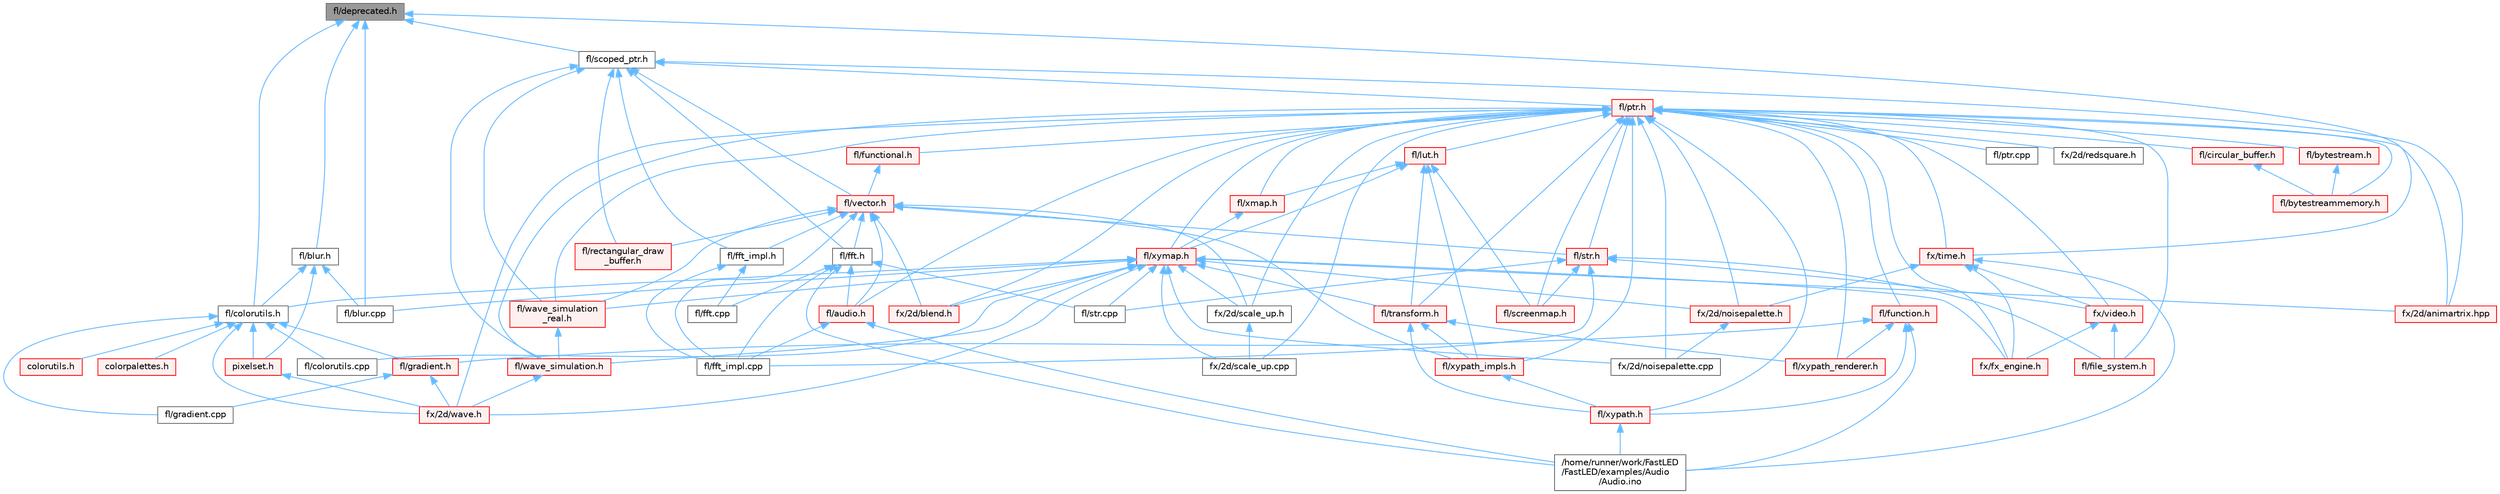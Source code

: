 digraph "fl/deprecated.h"
{
 // INTERACTIVE_SVG=YES
 // LATEX_PDF_SIZE
  bgcolor="transparent";
  edge [fontname=Helvetica,fontsize=10,labelfontname=Helvetica,labelfontsize=10];
  node [fontname=Helvetica,fontsize=10,shape=box,height=0.2,width=0.4];
  Node1 [id="Node000001",label="fl/deprecated.h",height=0.2,width=0.4,color="gray40", fillcolor="grey60", style="filled", fontcolor="black",tooltip=" "];
  Node1 -> Node2 [id="edge1_Node000001_Node000002",dir="back",color="steelblue1",style="solid",tooltip=" "];
  Node2 [id="Node000002",label="fl/blur.cpp",height=0.2,width=0.4,color="grey40", fillcolor="white", style="filled",URL="$de/dc8/blur_8cpp.html",tooltip=" "];
  Node1 -> Node3 [id="edge2_Node000001_Node000003",dir="back",color="steelblue1",style="solid",tooltip=" "];
  Node3 [id="Node000003",label="fl/blur.h",height=0.2,width=0.4,color="grey40", fillcolor="white", style="filled",URL="$d4/df5/blur_8h.html",tooltip=" "];
  Node3 -> Node2 [id="edge3_Node000003_Node000002",dir="back",color="steelblue1",style="solid",tooltip=" "];
  Node3 -> Node4 [id="edge4_Node000003_Node000004",dir="back",color="steelblue1",style="solid",tooltip=" "];
  Node4 [id="Node000004",label="fl/colorutils.h",height=0.2,width=0.4,color="grey40", fillcolor="white", style="filled",URL="$d7/df9/fl_2colorutils_8h.html",tooltip="Utility functions for color fill, palettes, blending, and more."];
  Node4 -> Node5 [id="edge5_Node000004_Node000005",dir="back",color="steelblue1",style="solid",tooltip=" "];
  Node5 [id="Node000005",label="colorpalettes.h",height=0.2,width=0.4,color="red", fillcolor="#FFF0F0", style="filled",URL="$dc/dcc/colorpalettes_8h.html",tooltip="Declarations for the predefined color palettes supplied by FastLED."];
  Node4 -> Node142 [id="edge6_Node000004_Node000142",dir="back",color="steelblue1",style="solid",tooltip=" "];
  Node142 [id="Node000142",label="colorutils.h",height=0.2,width=0.4,color="red", fillcolor="#FFF0F0", style="filled",URL="$d1/dfb/colorutils_8h.html",tooltip=" "];
  Node4 -> Node105 [id="edge7_Node000004_Node000105",dir="back",color="steelblue1",style="solid",tooltip=" "];
  Node105 [id="Node000105",label="fl/colorutils.cpp",height=0.2,width=0.4,color="grey40", fillcolor="white", style="filled",URL="$da/d2d/colorutils_8cpp.html",tooltip="Misc utility functions for palettes, blending, and more."];
  Node4 -> Node143 [id="edge8_Node000004_Node000143",dir="back",color="steelblue1",style="solid",tooltip=" "];
  Node143 [id="Node000143",label="fl/gradient.cpp",height=0.2,width=0.4,color="grey40", fillcolor="white", style="filled",URL="$d3/d77/gradient_8cpp.html",tooltip=" "];
  Node4 -> Node144 [id="edge9_Node000004_Node000144",dir="back",color="steelblue1",style="solid",tooltip=" "];
  Node144 [id="Node000144",label="fl/gradient.h",height=0.2,width=0.4,color="red", fillcolor="#FFF0F0", style="filled",URL="$db/dfe/gradient_8h.html",tooltip=" "];
  Node144 -> Node143 [id="edge10_Node000144_Node000143",dir="back",color="steelblue1",style="solid",tooltip=" "];
  Node144 -> Node134 [id="edge11_Node000144_Node000134",dir="back",color="steelblue1",style="solid",tooltip=" "];
  Node134 [id="Node000134",label="fx/2d/wave.h",height=0.2,width=0.4,color="red", fillcolor="#FFF0F0", style="filled",URL="$de/de9/src_2fx_22d_2wave_8h.html",tooltip=" "];
  Node4 -> Node134 [id="edge12_Node000004_Node000134",dir="back",color="steelblue1",style="solid",tooltip=" "];
  Node4 -> Node132 [id="edge13_Node000004_Node000132",dir="back",color="steelblue1",style="solid",tooltip=" "];
  Node132 [id="Node000132",label="pixelset.h",height=0.2,width=0.4,color="red", fillcolor="#FFF0F0", style="filled",URL="$d4/d46/pixelset_8h.html",tooltip="Declares classes for managing logical groups of LEDs."];
  Node132 -> Node134 [id="edge14_Node000132_Node000134",dir="back",color="steelblue1",style="solid",tooltip=" "];
  Node3 -> Node132 [id="edge15_Node000003_Node000132",dir="back",color="steelblue1",style="solid",tooltip=" "];
  Node1 -> Node4 [id="edge16_Node000001_Node000004",dir="back",color="steelblue1",style="solid",tooltip=" "];
  Node1 -> Node149 [id="edge17_Node000001_Node000149",dir="back",color="steelblue1",style="solid",tooltip=" "];
  Node149 [id="Node000149",label="fl/scoped_ptr.h",height=0.2,width=0.4,color="grey40", fillcolor="white", style="filled",URL="$d0/d44/scoped__ptr_8h.html",tooltip=" "];
  Node149 -> Node150 [id="edge18_Node000149_Node000150",dir="back",color="steelblue1",style="solid",tooltip=" "];
  Node150 [id="Node000150",label="fl/fft.h",height=0.2,width=0.4,color="grey40", fillcolor="white", style="filled",URL="$d7/d76/fft_8h.html",tooltip=" "];
  Node150 -> Node11 [id="edge19_Node000150_Node000011",dir="back",color="steelblue1",style="solid",tooltip=" "];
  Node11 [id="Node000011",label="/home/runner/work/FastLED\l/FastLED/examples/Audio\l/Audio.ino",height=0.2,width=0.4,color="grey40", fillcolor="white", style="filled",URL="$dc/d5d/_audio_8ino.html",tooltip=" "];
  Node150 -> Node151 [id="edge20_Node000150_Node000151",dir="back",color="steelblue1",style="solid",tooltip=" "];
  Node151 [id="Node000151",label="fl/audio.h",height=0.2,width=0.4,color="red", fillcolor="#FFF0F0", style="filled",URL="$da/d09/audio_8h.html",tooltip=" "];
  Node151 -> Node11 [id="edge21_Node000151_Node000011",dir="back",color="steelblue1",style="solid",tooltip=" "];
  Node151 -> Node106 [id="edge22_Node000151_Node000106",dir="back",color="steelblue1",style="solid",tooltip=" "];
  Node106 [id="Node000106",label="fl/fft_impl.cpp",height=0.2,width=0.4,color="grey40", fillcolor="white", style="filled",URL="$d1/dff/fft__impl_8cpp.html",tooltip=" "];
  Node150 -> Node163 [id="edge23_Node000150_Node000163",dir="back",color="steelblue1",style="solid",tooltip=" "];
  Node163 [id="Node000163",label="fl/fft.cpp",height=0.2,width=0.4,color="grey40", fillcolor="white", style="filled",URL="$db/d03/fft_8cpp.html",tooltip=" "];
  Node150 -> Node106 [id="edge24_Node000150_Node000106",dir="back",color="steelblue1",style="solid",tooltip=" "];
  Node150 -> Node164 [id="edge25_Node000150_Node000164",dir="back",color="steelblue1",style="solid",tooltip=" "];
  Node164 [id="Node000164",label="fl/str.cpp",height=0.2,width=0.4,color="grey40", fillcolor="white", style="filled",URL="$d1/d1f/str_8cpp.html",tooltip=" "];
  Node149 -> Node165 [id="edge26_Node000149_Node000165",dir="back",color="steelblue1",style="solid",tooltip=" "];
  Node165 [id="Node000165",label="fl/fft_impl.h",height=0.2,width=0.4,color="grey40", fillcolor="white", style="filled",URL="$df/d73/fft__impl_8h.html",tooltip=" "];
  Node165 -> Node163 [id="edge27_Node000165_Node000163",dir="back",color="steelblue1",style="solid",tooltip=" "];
  Node165 -> Node106 [id="edge28_Node000165_Node000106",dir="back",color="steelblue1",style="solid",tooltip=" "];
  Node149 -> Node166 [id="edge29_Node000149_Node000166",dir="back",color="steelblue1",style="solid",tooltip=" "];
  Node166 [id="Node000166",label="fl/ptr.h",height=0.2,width=0.4,color="red", fillcolor="#FFF0F0", style="filled",URL="$dd/d98/ptr_8h.html",tooltip=" "];
  Node166 -> Node151 [id="edge30_Node000166_Node000151",dir="back",color="steelblue1",style="solid",tooltip=" "];
  Node166 -> Node167 [id="edge31_Node000166_Node000167",dir="back",color="steelblue1",style="solid",tooltip=" "];
  Node167 [id="Node000167",label="fl/bytestream.h",height=0.2,width=0.4,color="red", fillcolor="#FFF0F0", style="filled",URL="$dd/d2b/bytestream_8h.html",tooltip=" "];
  Node167 -> Node168 [id="edge32_Node000167_Node000168",dir="back",color="steelblue1",style="solid",tooltip=" "];
  Node168 [id="Node000168",label="fl/bytestreammemory.h",height=0.2,width=0.4,color="red", fillcolor="#FFF0F0", style="filled",URL="$d1/d24/bytestreammemory_8h.html",tooltip=" "];
  Node166 -> Node168 [id="edge33_Node000166_Node000168",dir="back",color="steelblue1",style="solid",tooltip=" "];
  Node166 -> Node177 [id="edge34_Node000166_Node000177",dir="back",color="steelblue1",style="solid",tooltip=" "];
  Node177 [id="Node000177",label="fl/circular_buffer.h",height=0.2,width=0.4,color="red", fillcolor="#FFF0F0", style="filled",URL="$d9/d43/circular__buffer_8h.html",tooltip=" "];
  Node177 -> Node168 [id="edge35_Node000177_Node000168",dir="back",color="steelblue1",style="solid",tooltip=" "];
  Node166 -> Node178 [id="edge36_Node000166_Node000178",dir="back",color="steelblue1",style="solid",tooltip=" "];
  Node178 [id="Node000178",label="fl/file_system.h",height=0.2,width=0.4,color="red", fillcolor="#FFF0F0", style="filled",URL="$d6/d8d/file__system_8h.html",tooltip=" "];
  Node166 -> Node180 [id="edge37_Node000166_Node000180",dir="back",color="steelblue1",style="solid",tooltip=" "];
  Node180 [id="Node000180",label="fl/function.h",height=0.2,width=0.4,color="red", fillcolor="#FFF0F0", style="filled",URL="$dd/d67/function_8h.html",tooltip=" "];
  Node180 -> Node11 [id="edge38_Node000180_Node000011",dir="back",color="steelblue1",style="solid",tooltip=" "];
  Node180 -> Node144 [id="edge39_Node000180_Node000144",dir="back",color="steelblue1",style="solid",tooltip=" "];
  Node180 -> Node182 [id="edge40_Node000180_Node000182",dir="back",color="steelblue1",style="solid",tooltip=" "];
  Node182 [id="Node000182",label="fl/xypath.h",height=0.2,width=0.4,color="red", fillcolor="#FFF0F0", style="filled",URL="$d5/df2/xypath_8h.html",tooltip=" "];
  Node182 -> Node11 [id="edge41_Node000182_Node000011",dir="back",color="steelblue1",style="solid",tooltip=" "];
  Node180 -> Node189 [id="edge42_Node000180_Node000189",dir="back",color="steelblue1",style="solid",tooltip=" "];
  Node189 [id="Node000189",label="fl/xypath_renderer.h",height=0.2,width=0.4,color="red", fillcolor="#FFF0F0", style="filled",URL="$d2/d88/xypath__renderer_8h.html",tooltip=" "];
  Node166 -> Node190 [id="edge43_Node000166_Node000190",dir="back",color="steelblue1",style="solid",tooltip=" "];
  Node190 [id="Node000190",label="fl/functional.h",height=0.2,width=0.4,color="red", fillcolor="#FFF0F0", style="filled",URL="$d8/dea/functional_8h.html",tooltip=" "];
  Node190 -> Node192 [id="edge44_Node000190_Node000192",dir="back",color="steelblue1",style="solid",tooltip=" "];
  Node192 [id="Node000192",label="fl/vector.h",height=0.2,width=0.4,color="red", fillcolor="#FFF0F0", style="filled",URL="$d6/d68/vector_8h.html",tooltip=" "];
  Node192 -> Node151 [id="edge45_Node000192_Node000151",dir="back",color="steelblue1",style="solid",tooltip=" "];
  Node192 -> Node150 [id="edge46_Node000192_Node000150",dir="back",color="steelblue1",style="solid",tooltip=" "];
  Node192 -> Node106 [id="edge47_Node000192_Node000106",dir="back",color="steelblue1",style="solid",tooltip=" "];
  Node192 -> Node165 [id="edge48_Node000192_Node000165",dir="back",color="steelblue1",style="solid",tooltip=" "];
  Node192 -> Node209 [id="edge49_Node000192_Node000209",dir="back",color="steelblue1",style="solid",tooltip=" "];
  Node209 [id="Node000209",label="fl/rectangular_draw\l_buffer.h",height=0.2,width=0.4,color="red", fillcolor="#FFF0F0", style="filled",URL="$d9/df3/rectangular__draw__buffer_8h.html",tooltip=" "];
  Node192 -> Node215 [id="edge50_Node000192_Node000215",dir="back",color="steelblue1",style="solid",tooltip=" "];
  Node215 [id="Node000215",label="fl/str.h",height=0.2,width=0.4,color="red", fillcolor="#FFF0F0", style="filled",URL="$d1/d93/str_8h.html",tooltip=" "];
  Node215 -> Node106 [id="edge51_Node000215_Node000106",dir="back",color="steelblue1",style="solid",tooltip=" "];
  Node215 -> Node178 [id="edge52_Node000215_Node000178",dir="back",color="steelblue1",style="solid",tooltip=" "];
  Node215 -> Node212 [id="edge53_Node000215_Node000212",dir="back",color="steelblue1",style="solid",tooltip=" "];
  Node212 [id="Node000212",label="fl/screenmap.h",height=0.2,width=0.4,color="red", fillcolor="#FFF0F0", style="filled",URL="$d7/d97/screenmap_8h.html",tooltip=" "];
  Node215 -> Node164 [id="edge54_Node000215_Node000164",dir="back",color="steelblue1",style="solid",tooltip=" "];
  Node215 -> Node252 [id="edge55_Node000215_Node000252",dir="back",color="steelblue1",style="solid",tooltip=" "];
  Node252 [id="Node000252",label="fx/video.h",height=0.2,width=0.4,color="red", fillcolor="#FFF0F0", style="filled",URL="$dd/d78/video_8h.html",tooltip=" "];
  Node252 -> Node178 [id="edge56_Node000252_Node000178",dir="back",color="steelblue1",style="solid",tooltip=" "];
  Node252 -> Node157 [id="edge57_Node000252_Node000157",dir="back",color="steelblue1",style="solid",tooltip=" "];
  Node157 [id="Node000157",label="fx/fx_engine.h",height=0.2,width=0.4,color="red", fillcolor="#FFF0F0", style="filled",URL="$d9/d3c/fx__engine_8h.html",tooltip=" "];
  Node192 -> Node242 [id="edge58_Node000192_Node000242",dir="back",color="steelblue1",style="solid",tooltip=" "];
  Node242 [id="Node000242",label="fl/wave_simulation\l_real.h",height=0.2,width=0.4,color="red", fillcolor="#FFF0F0", style="filled",URL="$dd/d8e/wave__simulation__real_8h.html",tooltip=" "];
  Node242 -> Node201 [id="edge59_Node000242_Node000201",dir="back",color="steelblue1",style="solid",tooltip=" "];
  Node201 [id="Node000201",label="fl/wave_simulation.h",height=0.2,width=0.4,color="red", fillcolor="#FFF0F0", style="filled",URL="$dc/d36/wave__simulation_8h.html",tooltip=" "];
  Node201 -> Node134 [id="edge60_Node000201_Node000134",dir="back",color="steelblue1",style="solid",tooltip=" "];
  Node192 -> Node227 [id="edge61_Node000192_Node000227",dir="back",color="steelblue1",style="solid",tooltip=" "];
  Node227 [id="Node000227",label="fl/xypath_impls.h",height=0.2,width=0.4,color="red", fillcolor="#FFF0F0", style="filled",URL="$d8/d5f/xypath__impls_8h.html",tooltip=" "];
  Node227 -> Node182 [id="edge62_Node000227_Node000182",dir="back",color="steelblue1",style="solid",tooltip=" "];
  Node192 -> Node245 [id="edge63_Node000192_Node000245",dir="back",color="steelblue1",style="solid",tooltip=" "];
  Node245 [id="Node000245",label="fx/2d/blend.h",height=0.2,width=0.4,color="red", fillcolor="#FFF0F0", style="filled",URL="$d8/d4e/blend_8h.html",tooltip=" "];
  Node192 -> Node233 [id="edge64_Node000192_Node000233",dir="back",color="steelblue1",style="solid",tooltip=" "];
  Node233 [id="Node000233",label="fx/2d/scale_up.h",height=0.2,width=0.4,color="grey40", fillcolor="white", style="filled",URL="$d2/d74/scale__up_8h.html",tooltip="Expands a grid using bilinear interpolation and scaling up."];
  Node233 -> Node118 [id="edge65_Node000233_Node000118",dir="back",color="steelblue1",style="solid",tooltip=" "];
  Node118 [id="Node000118",label="fx/2d/scale_up.cpp",height=0.2,width=0.4,color="grey40", fillcolor="white", style="filled",URL="$dc/d8c/scale__up_8cpp.html",tooltip=" "];
  Node166 -> Node224 [id="edge66_Node000166_Node000224",dir="back",color="steelblue1",style="solid",tooltip=" "];
  Node224 [id="Node000224",label="fl/lut.h",height=0.2,width=0.4,color="red", fillcolor="#FFF0F0", style="filled",URL="$db/d54/lut_8h.html",tooltip=" "];
  Node224 -> Node212 [id="edge67_Node000224_Node000212",dir="back",color="steelblue1",style="solid",tooltip=" "];
  Node224 -> Node226 [id="edge68_Node000224_Node000226",dir="back",color="steelblue1",style="solid",tooltip=" "];
  Node226 [id="Node000226",label="fl/transform.h",height=0.2,width=0.4,color="red", fillcolor="#FFF0F0", style="filled",URL="$d2/d80/transform_8h.html",tooltip=" "];
  Node226 -> Node182 [id="edge69_Node000226_Node000182",dir="back",color="steelblue1",style="solid",tooltip=" "];
  Node226 -> Node227 [id="edge70_Node000226_Node000227",dir="back",color="steelblue1",style="solid",tooltip=" "];
  Node226 -> Node189 [id="edge71_Node000226_Node000189",dir="back",color="steelblue1",style="solid",tooltip=" "];
  Node224 -> Node228 [id="edge72_Node000224_Node000228",dir="back",color="steelblue1",style="solid",tooltip=" "];
  Node228 [id="Node000228",label="fl/xmap.h",height=0.2,width=0.4,color="red", fillcolor="#FFF0F0", style="filled",URL="$dd/dcc/xmap_8h.html",tooltip=" "];
  Node228 -> Node230 [id="edge73_Node000228_Node000230",dir="back",color="steelblue1",style="solid",tooltip=" "];
  Node230 [id="Node000230",label="fl/xymap.h",height=0.2,width=0.4,color="red", fillcolor="#FFF0F0", style="filled",URL="$da/d61/xymap_8h.html",tooltip=" "];
  Node230 -> Node2 [id="edge74_Node000230_Node000002",dir="back",color="steelblue1",style="solid",tooltip=" "];
  Node230 -> Node105 [id="edge75_Node000230_Node000105",dir="back",color="steelblue1",style="solid",tooltip=" "];
  Node230 -> Node4 [id="edge76_Node000230_Node000004",dir="back",color="steelblue1",style="solid",tooltip=" "];
  Node230 -> Node164 [id="edge77_Node000230_Node000164",dir="back",color="steelblue1",style="solid",tooltip=" "];
  Node230 -> Node226 [id="edge78_Node000230_Node000226",dir="back",color="steelblue1",style="solid",tooltip=" "];
  Node230 -> Node201 [id="edge79_Node000230_Node000201",dir="back",color="steelblue1",style="solid",tooltip=" "];
  Node230 -> Node242 [id="edge80_Node000230_Node000242",dir="back",color="steelblue1",style="solid",tooltip=" "];
  Node230 -> Node244 [id="edge81_Node000230_Node000244",dir="back",color="steelblue1",style="solid",tooltip=" "];
  Node244 [id="Node000244",label="fx/2d/animartrix.hpp",height=0.2,width=0.4,color="red", fillcolor="#FFF0F0", style="filled",URL="$d3/dc3/animartrix_8hpp.html",tooltip=" "];
  Node230 -> Node245 [id="edge82_Node000230_Node000245",dir="back",color="steelblue1",style="solid",tooltip=" "];
  Node230 -> Node115 [id="edge83_Node000230_Node000115",dir="back",color="steelblue1",style="solid",tooltip=" "];
  Node115 [id="Node000115",label="fx/2d/noisepalette.cpp",height=0.2,width=0.4,color="grey40", fillcolor="white", style="filled",URL="$d6/d66/noisepalette_8cpp.html",tooltip=" "];
  Node230 -> Node116 [id="edge84_Node000230_Node000116",dir="back",color="steelblue1",style="solid",tooltip=" "];
  Node116 [id="Node000116",label="fx/2d/noisepalette.h",height=0.2,width=0.4,color="red", fillcolor="#FFF0F0", style="filled",URL="$d6/dc7/noisepalette_8h.html",tooltip="Demonstrates how to mix noise generation with color palettes on a 2D LED matrix."];
  Node116 -> Node115 [id="edge85_Node000116_Node000115",dir="back",color="steelblue1",style="solid",tooltip=" "];
  Node230 -> Node118 [id="edge86_Node000230_Node000118",dir="back",color="steelblue1",style="solid",tooltip=" "];
  Node230 -> Node233 [id="edge87_Node000230_Node000233",dir="back",color="steelblue1",style="solid",tooltip=" "];
  Node230 -> Node134 [id="edge88_Node000230_Node000134",dir="back",color="steelblue1",style="solid",tooltip=" "];
  Node230 -> Node157 [id="edge89_Node000230_Node000157",dir="back",color="steelblue1",style="solid",tooltip=" "];
  Node224 -> Node230 [id="edge90_Node000224_Node000230",dir="back",color="steelblue1",style="solid",tooltip=" "];
  Node224 -> Node227 [id="edge91_Node000224_Node000227",dir="back",color="steelblue1",style="solid",tooltip=" "];
  Node166 -> Node277 [id="edge92_Node000166_Node000277",dir="back",color="steelblue1",style="solid",tooltip=" "];
  Node277 [id="Node000277",label="fl/ptr.cpp",height=0.2,width=0.4,color="grey40", fillcolor="white", style="filled",URL="$df/dc6/ptr_8cpp.html",tooltip=" "];
  Node166 -> Node212 [id="edge93_Node000166_Node000212",dir="back",color="steelblue1",style="solid",tooltip=" "];
  Node166 -> Node215 [id="edge94_Node000166_Node000215",dir="back",color="steelblue1",style="solid",tooltip=" "];
  Node166 -> Node226 [id="edge95_Node000166_Node000226",dir="back",color="steelblue1",style="solid",tooltip=" "];
  Node166 -> Node201 [id="edge96_Node000166_Node000201",dir="back",color="steelblue1",style="solid",tooltip=" "];
  Node166 -> Node242 [id="edge97_Node000166_Node000242",dir="back",color="steelblue1",style="solid",tooltip=" "];
  Node166 -> Node228 [id="edge98_Node000166_Node000228",dir="back",color="steelblue1",style="solid",tooltip=" "];
  Node166 -> Node230 [id="edge99_Node000166_Node000230",dir="back",color="steelblue1",style="solid",tooltip=" "];
  Node166 -> Node182 [id="edge100_Node000166_Node000182",dir="back",color="steelblue1",style="solid",tooltip=" "];
  Node166 -> Node227 [id="edge101_Node000166_Node000227",dir="back",color="steelblue1",style="solid",tooltip=" "];
  Node166 -> Node189 [id="edge102_Node000166_Node000189",dir="back",color="steelblue1",style="solid",tooltip=" "];
  Node166 -> Node244 [id="edge103_Node000166_Node000244",dir="back",color="steelblue1",style="solid",tooltip=" "];
  Node166 -> Node245 [id="edge104_Node000166_Node000245",dir="back",color="steelblue1",style="solid",tooltip=" "];
  Node166 -> Node115 [id="edge105_Node000166_Node000115",dir="back",color="steelblue1",style="solid",tooltip=" "];
  Node166 -> Node116 [id="edge106_Node000166_Node000116",dir="back",color="steelblue1",style="solid",tooltip=" "];
  Node166 -> Node117 [id="edge107_Node000166_Node000117",dir="back",color="steelblue1",style="solid",tooltip=" "];
  Node117 [id="Node000117",label="fx/2d/redsquare.h",height=0.2,width=0.4,color="grey40", fillcolor="white", style="filled",URL="$d3/db8/redsquare_8h.html",tooltip=" "];
  Node166 -> Node118 [id="edge108_Node000166_Node000118",dir="back",color="steelblue1",style="solid",tooltip=" "];
  Node166 -> Node233 [id="edge109_Node000166_Node000233",dir="back",color="steelblue1",style="solid",tooltip=" "];
  Node166 -> Node134 [id="edge110_Node000166_Node000134",dir="back",color="steelblue1",style="solid",tooltip=" "];
  Node166 -> Node157 [id="edge111_Node000166_Node000157",dir="back",color="steelblue1",style="solid",tooltip=" "];
  Node166 -> Node278 [id="edge112_Node000166_Node000278",dir="back",color="steelblue1",style="solid",tooltip=" "];
  Node278 [id="Node000278",label="fx/time.h",height=0.2,width=0.4,color="red", fillcolor="#FFF0F0", style="filled",URL="$de/df7/time_8h.html",tooltip=" "];
  Node278 -> Node11 [id="edge113_Node000278_Node000011",dir="back",color="steelblue1",style="solid",tooltip=" "];
  Node278 -> Node116 [id="edge114_Node000278_Node000116",dir="back",color="steelblue1",style="solid",tooltip=" "];
  Node278 -> Node157 [id="edge115_Node000278_Node000157",dir="back",color="steelblue1",style="solid",tooltip=" "];
  Node278 -> Node252 [id="edge116_Node000278_Node000252",dir="back",color="steelblue1",style="solid",tooltip=" "];
  Node166 -> Node252 [id="edge117_Node000166_Node000252",dir="back",color="steelblue1",style="solid",tooltip=" "];
  Node149 -> Node209 [id="edge118_Node000149_Node000209",dir="back",color="steelblue1",style="solid",tooltip=" "];
  Node149 -> Node192 [id="edge119_Node000149_Node000192",dir="back",color="steelblue1",style="solid",tooltip=" "];
  Node149 -> Node201 [id="edge120_Node000149_Node000201",dir="back",color="steelblue1",style="solid",tooltip=" "];
  Node149 -> Node242 [id="edge121_Node000149_Node000242",dir="back",color="steelblue1",style="solid",tooltip=" "];
  Node149 -> Node244 [id="edge122_Node000149_Node000244",dir="back",color="steelblue1",style="solid",tooltip=" "];
  Node1 -> Node278 [id="edge123_Node000001_Node000278",dir="back",color="steelblue1",style="solid",tooltip=" "];
}
